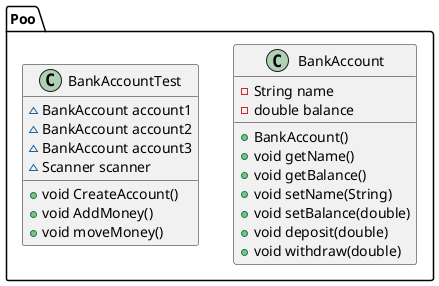 @startuml
class Poo.BankAccount {
   - String name
   - double balance
   + BankAccount()
   + void getName()
   + void getBalance()
   + void setName(String)
   + void setBalance(double)
   + void deposit(double)
   + void withdraw(double)


}

class Poo.BankAccountTest {
   ~ BankAccount account1
   ~ BankAccount account2
   ~ BankAccount account3
   ~ Scanner scanner
   + void CreateAccount()
   + void AddMoney()
   + void moveMoney()
}
@enduml